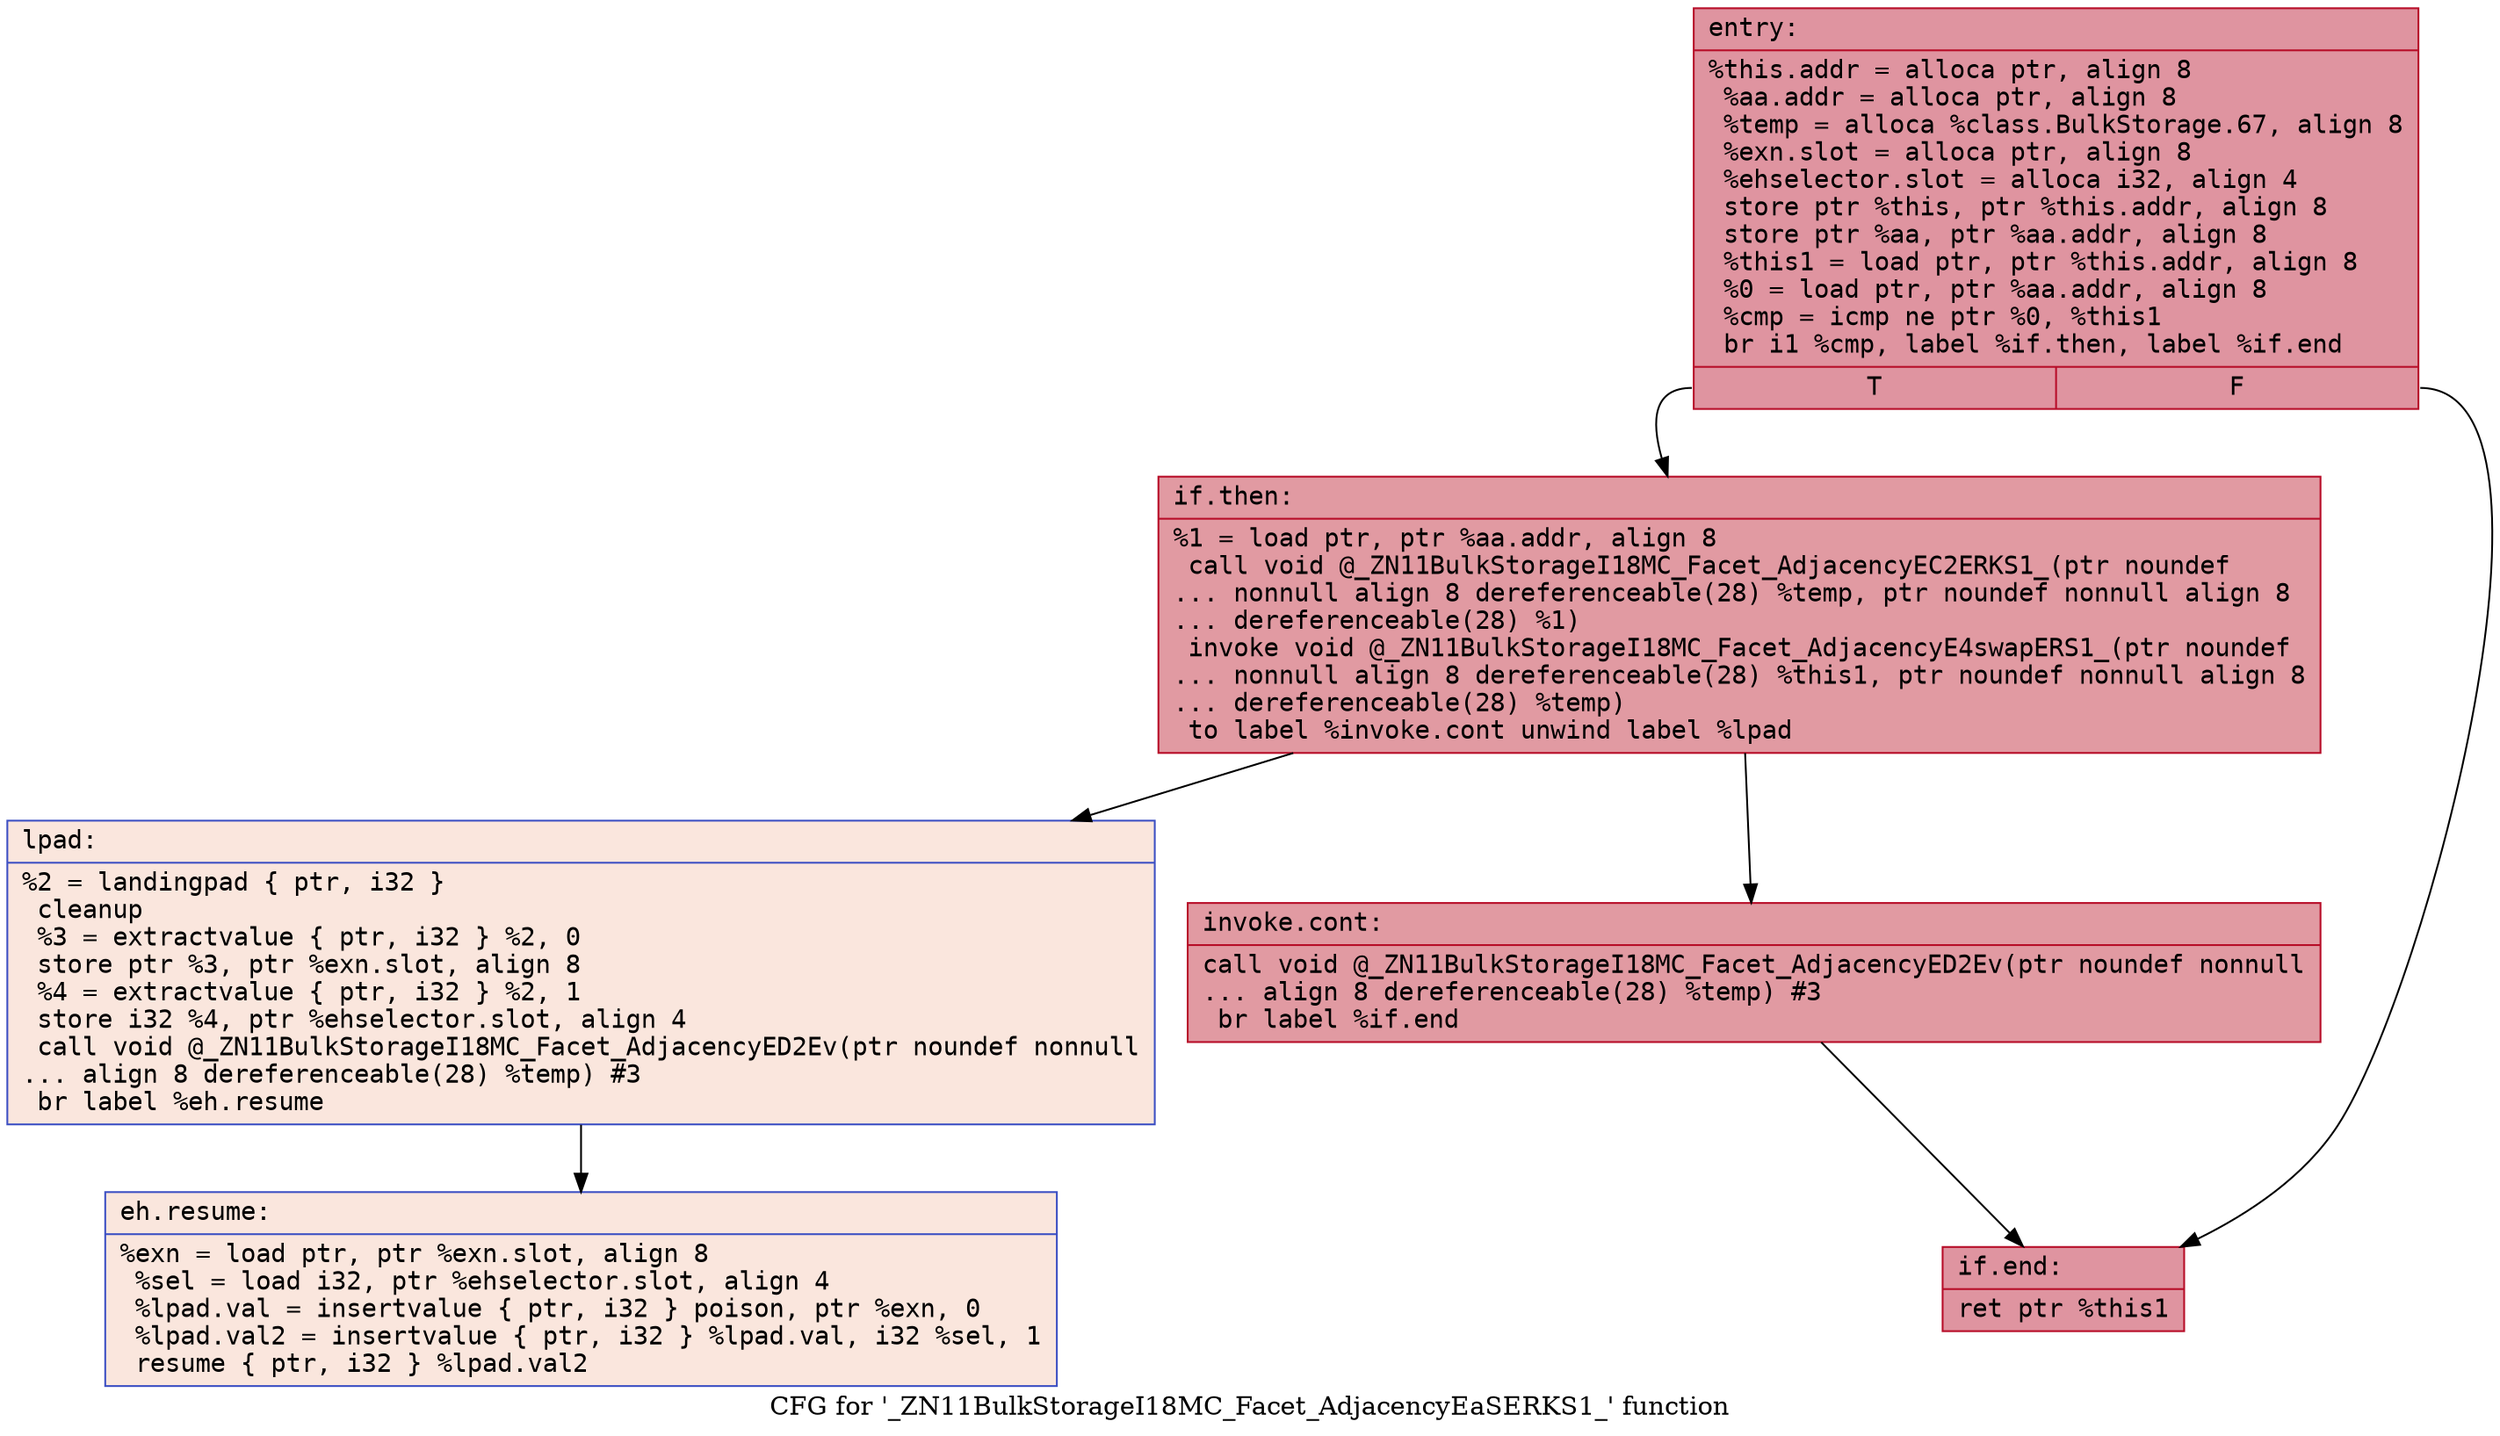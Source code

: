 digraph "CFG for '_ZN11BulkStorageI18MC_Facet_AdjacencyEaSERKS1_' function" {
	label="CFG for '_ZN11BulkStorageI18MC_Facet_AdjacencyEaSERKS1_' function";

	Node0x55dab48ac840 [shape=record,color="#b70d28ff", style=filled, fillcolor="#b70d2870" fontname="Courier",label="{entry:\l|  %this.addr = alloca ptr, align 8\l  %aa.addr = alloca ptr, align 8\l  %temp = alloca %class.BulkStorage.67, align 8\l  %exn.slot = alloca ptr, align 8\l  %ehselector.slot = alloca i32, align 4\l  store ptr %this, ptr %this.addr, align 8\l  store ptr %aa, ptr %aa.addr, align 8\l  %this1 = load ptr, ptr %this.addr, align 8\l  %0 = load ptr, ptr %aa.addr, align 8\l  %cmp = icmp ne ptr %0, %this1\l  br i1 %cmp, label %if.then, label %if.end\l|{<s0>T|<s1>F}}"];
	Node0x55dab48ac840:s0 -> Node0x55dab48ace20[tooltip="entry -> if.then\nProbability 62.50%" ];
	Node0x55dab48ac840:s1 -> Node0x55dab48ace90[tooltip="entry -> if.end\nProbability 37.50%" ];
	Node0x55dab48ace20 [shape=record,color="#b70d28ff", style=filled, fillcolor="#bb1b2c70" fontname="Courier",label="{if.then:\l|  %1 = load ptr, ptr %aa.addr, align 8\l  call void @_ZN11BulkStorageI18MC_Facet_AdjacencyEC2ERKS1_(ptr noundef\l... nonnull align 8 dereferenceable(28) %temp, ptr noundef nonnull align 8\l... dereferenceable(28) %1)\l  invoke void @_ZN11BulkStorageI18MC_Facet_AdjacencyE4swapERS1_(ptr noundef\l... nonnull align 8 dereferenceable(28) %this1, ptr noundef nonnull align 8\l... dereferenceable(28) %temp)\l          to label %invoke.cont unwind label %lpad\l}"];
	Node0x55dab48ace20 -> Node0x55dab48ad200[tooltip="if.then -> invoke.cont\nProbability 100.00%" ];
	Node0x55dab48ace20 -> Node0x55dab48ac780[tooltip="if.then -> lpad\nProbability 0.00%" ];
	Node0x55dab48ad200 [shape=record,color="#b70d28ff", style=filled, fillcolor="#bb1b2c70" fontname="Courier",label="{invoke.cont:\l|  call void @_ZN11BulkStorageI18MC_Facet_AdjacencyED2Ev(ptr noundef nonnull\l... align 8 dereferenceable(28) %temp) #3\l  br label %if.end\l}"];
	Node0x55dab48ad200 -> Node0x55dab48ace90[tooltip="invoke.cont -> if.end\nProbability 100.00%" ];
	Node0x55dab48ac780 [shape=record,color="#3d50c3ff", style=filled, fillcolor="#f3c7b170" fontname="Courier",label="{lpad:\l|  %2 = landingpad \{ ptr, i32 \}\l          cleanup\l  %3 = extractvalue \{ ptr, i32 \} %2, 0\l  store ptr %3, ptr %exn.slot, align 8\l  %4 = extractvalue \{ ptr, i32 \} %2, 1\l  store i32 %4, ptr %ehselector.slot, align 4\l  call void @_ZN11BulkStorageI18MC_Facet_AdjacencyED2Ev(ptr noundef nonnull\l... align 8 dereferenceable(28) %temp) #3\l  br label %eh.resume\l}"];
	Node0x55dab48ac780 -> Node0x55dab48adc00[tooltip="lpad -> eh.resume\nProbability 100.00%" ];
	Node0x55dab48ace90 [shape=record,color="#b70d28ff", style=filled, fillcolor="#b70d2870" fontname="Courier",label="{if.end:\l|  ret ptr %this1\l}"];
	Node0x55dab48adc00 [shape=record,color="#3d50c3ff", style=filled, fillcolor="#f3c7b170" fontname="Courier",label="{eh.resume:\l|  %exn = load ptr, ptr %exn.slot, align 8\l  %sel = load i32, ptr %ehselector.slot, align 4\l  %lpad.val = insertvalue \{ ptr, i32 \} poison, ptr %exn, 0\l  %lpad.val2 = insertvalue \{ ptr, i32 \} %lpad.val, i32 %sel, 1\l  resume \{ ptr, i32 \} %lpad.val2\l}"];
}
